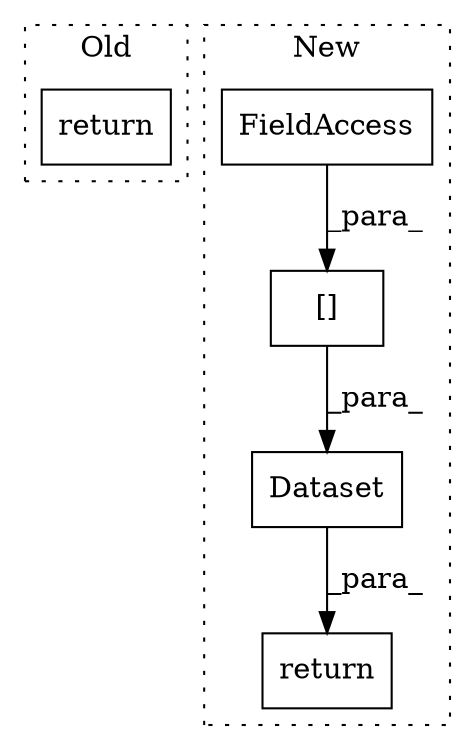 digraph G {
subgraph cluster0 {
1 [label="return" a="41" s="14078" l="7" shape="box"];
label = "Old";
style="dotted";
}
subgraph cluster1 {
2 [label="Dataset" a="32" s="14192,14221" l="8,1" shape="box"];
3 [label="return" a="41" s="14185" l="7" shape="box"];
4 [label="[]" a="2" s="14200,14220" l="7,1" shape="box"];
5 [label="FieldAccess" a="22" s="14207" l="13" shape="box"];
label = "New";
style="dotted";
}
2 -> 3 [label="_para_"];
4 -> 2 [label="_para_"];
5 -> 4 [label="_para_"];
}